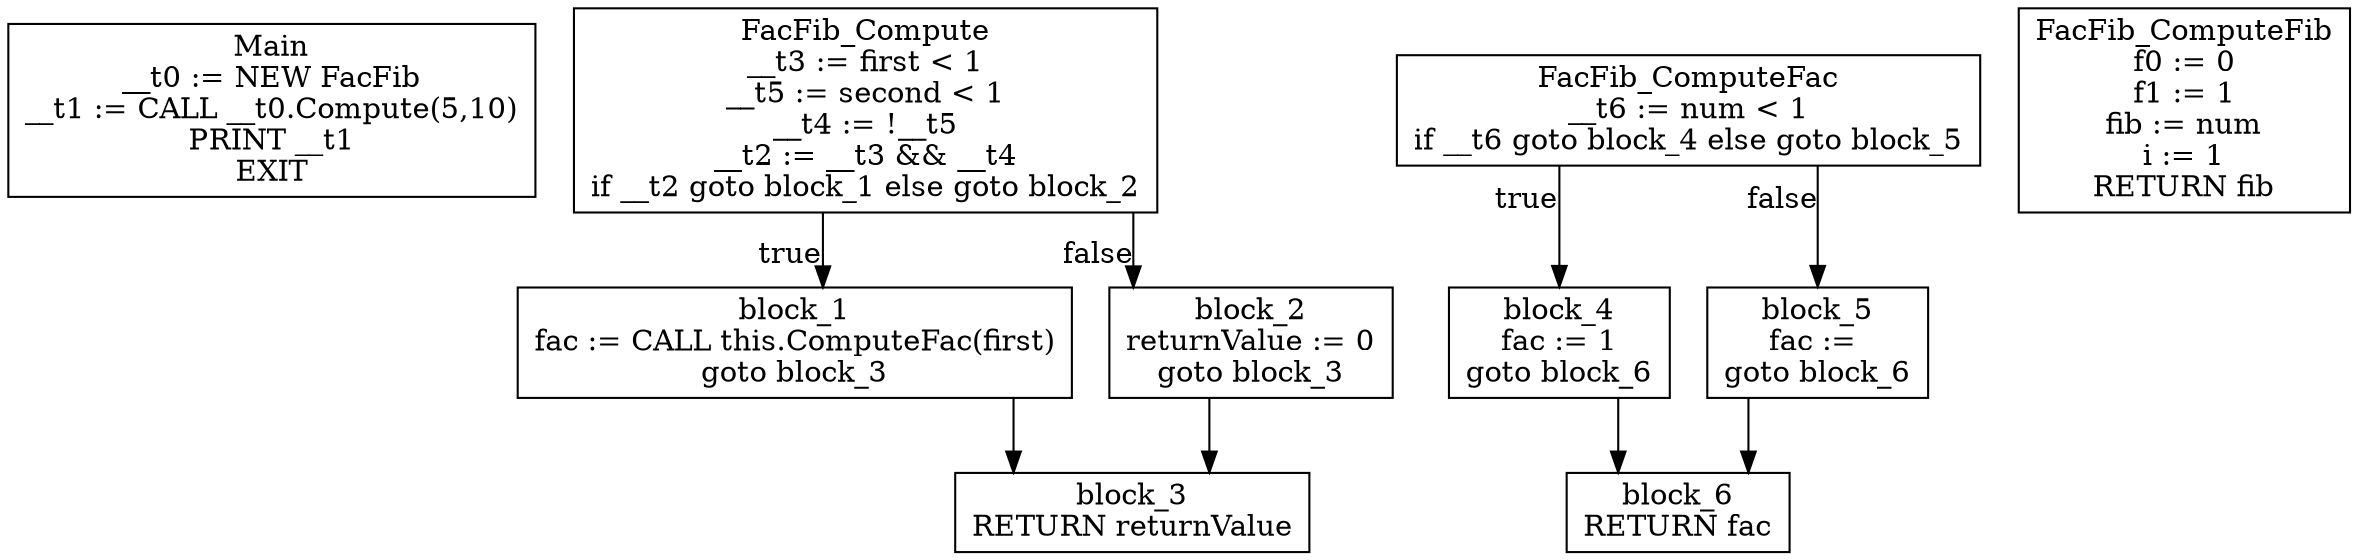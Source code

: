 digraph CFG {
graph [splines=ortho];
node [shape=box];
Main [label="Main\n__t0 := NEW FacFib\n__t1 := CALL __t0.Compute(5,10)\nPRINT __t1\nEXIT\n"];
FacFib_Compute -> block_1 [xlabel="true"];
FacFib_Compute -> block_2 [xlabel="false"];
FacFib_Compute [label="FacFib_Compute\n__t3 := first < 1\n__t5 := second < 1\n__t4 := !__t5\n__t2 := __t3 && __t4\nif __t2 goto block_1 else goto block_2\n"];
block_1 -> block_3;
block_1 [label="block_1\nfac := CALL this.ComputeFac(first)\ngoto block_3\n"];
block_2 -> block_3;
block_2 [label="block_2\nreturnValue := 0\ngoto block_3\n"];
block_3 [label="block_3\nRETURN returnValue\n"];
FacFib_ComputeFac -> block_4 [xlabel="true"];
FacFib_ComputeFac -> block_5 [xlabel="false"];
FacFib_ComputeFac [label="FacFib_ComputeFac\n__t6 := num < 1\nif __t6 goto block_4 else goto block_5\n"];
block_4 -> block_6;
block_4 [label="block_4\nfac := 1\ngoto block_6\n"];
block_5 -> block_6;
block_5 [label="block_5\nfac := \ngoto block_6\n"];
block_6 [label="block_6\nRETURN fac\n"];
FacFib_ComputeFib [label="FacFib_ComputeFib\nf0 := 0\nf1 := 1\nfib := num\ni := 1\nRETURN fib\n"];
}
